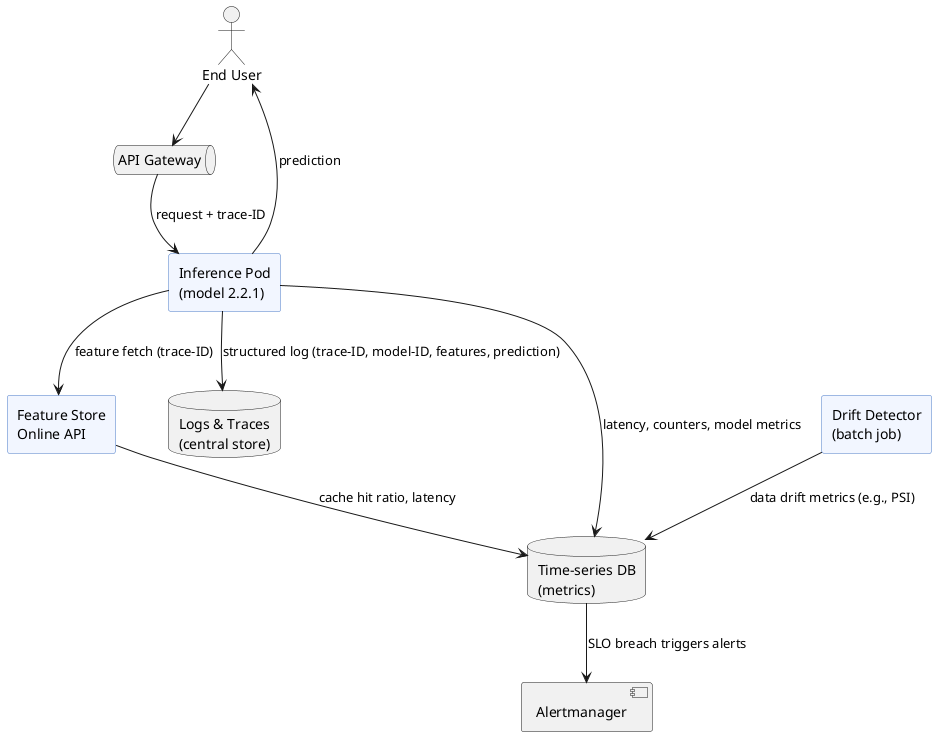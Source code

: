 @startuml
skinparam shadowing false
skinparam rectangleBorderColor #4A7AC7
skinparam rectangleBackgroundColor #F2F6FF
'left to right direction

actor   "End User" as USER
queue   "API Gateway" as GATE
rectangle "Inference Pod\n(model 2.2.1)" as INF
rectangle "Feature Store\nOnline API" as FS
database  "Logs & Traces\n(central store)" as LOGS
database  "Time-series DB\n(metrics)" as MET
rectangle "Drift Detector\n(batch job)" as DRIFT
component "Alertmanager" as AM

USER --> GATE
GATE --> INF : request + trace-ID
INF --> FS    : feature fetch (trace-ID)
INF --> USER : prediction
INF --> LOGS : structured log (trace-ID, model-ID, features, prediction)
INF --> MET   : latency, counters, model metrics
FS  -down-> MET   : cache hit ratio, latency
DRIFT --> MET : data drift metrics (e.g., PSI)
MET --> AM    : SLO breach triggers alerts
@enduml